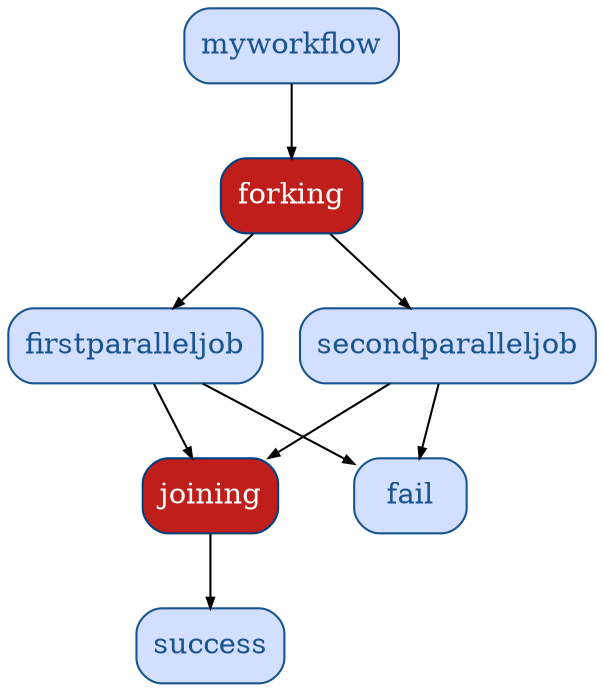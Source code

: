 digraph G {
  myworkflow [ fillcolor="#D3DFFF" shape="box" color="#1A5490" fontcolor="#1A5490" style="rounded,filled" ];
  forking [ fillcolor="#BF1E1B" shape="box" color="#004080" fontcolor="#FFFFFF" style="rounded,filled" ];
  firstparalleljob [ fillcolor="#D3DFFF" shape="box" color="#1A5490" fontcolor="#1A5490" style="rounded,filled" ];
  joining [ fillcolor="#BF1E1B" shape="box" color="#004080" fontcolor="#FFFFFF" style="rounded,filled" ];
  success [ fillcolor="#D3DFFF" shape="box" color="#1A5490" fontcolor="#1A5490" style="rounded,filled" ];
  fail [ fillcolor="#D3DFFF" shape="box" color="#1A5490" fontcolor="#1A5490" style="rounded,filled" ];
  secondparalleljob [ fillcolor="#D3DFFF" shape="box" color="#1A5490" fontcolor="#1A5490" style="rounded,filled" ];
  myworkflow -> forking [ arrowsize="0.5" ];
  forking -> firstparalleljob [ arrowsize="0.5" ];
  forking -> secondparalleljob [ arrowsize="0.5" ];
  firstparalleljob -> joining [ arrowsize="0.5" ];
  firstparalleljob -> fail [ arrowsize="0.5" ];
  joining -> success [ arrowsize="0.5" ];
  secondparalleljob -> joining [ arrowsize="0.5" ];
  secondparalleljob -> fail [ arrowsize="0.5" ];
}
